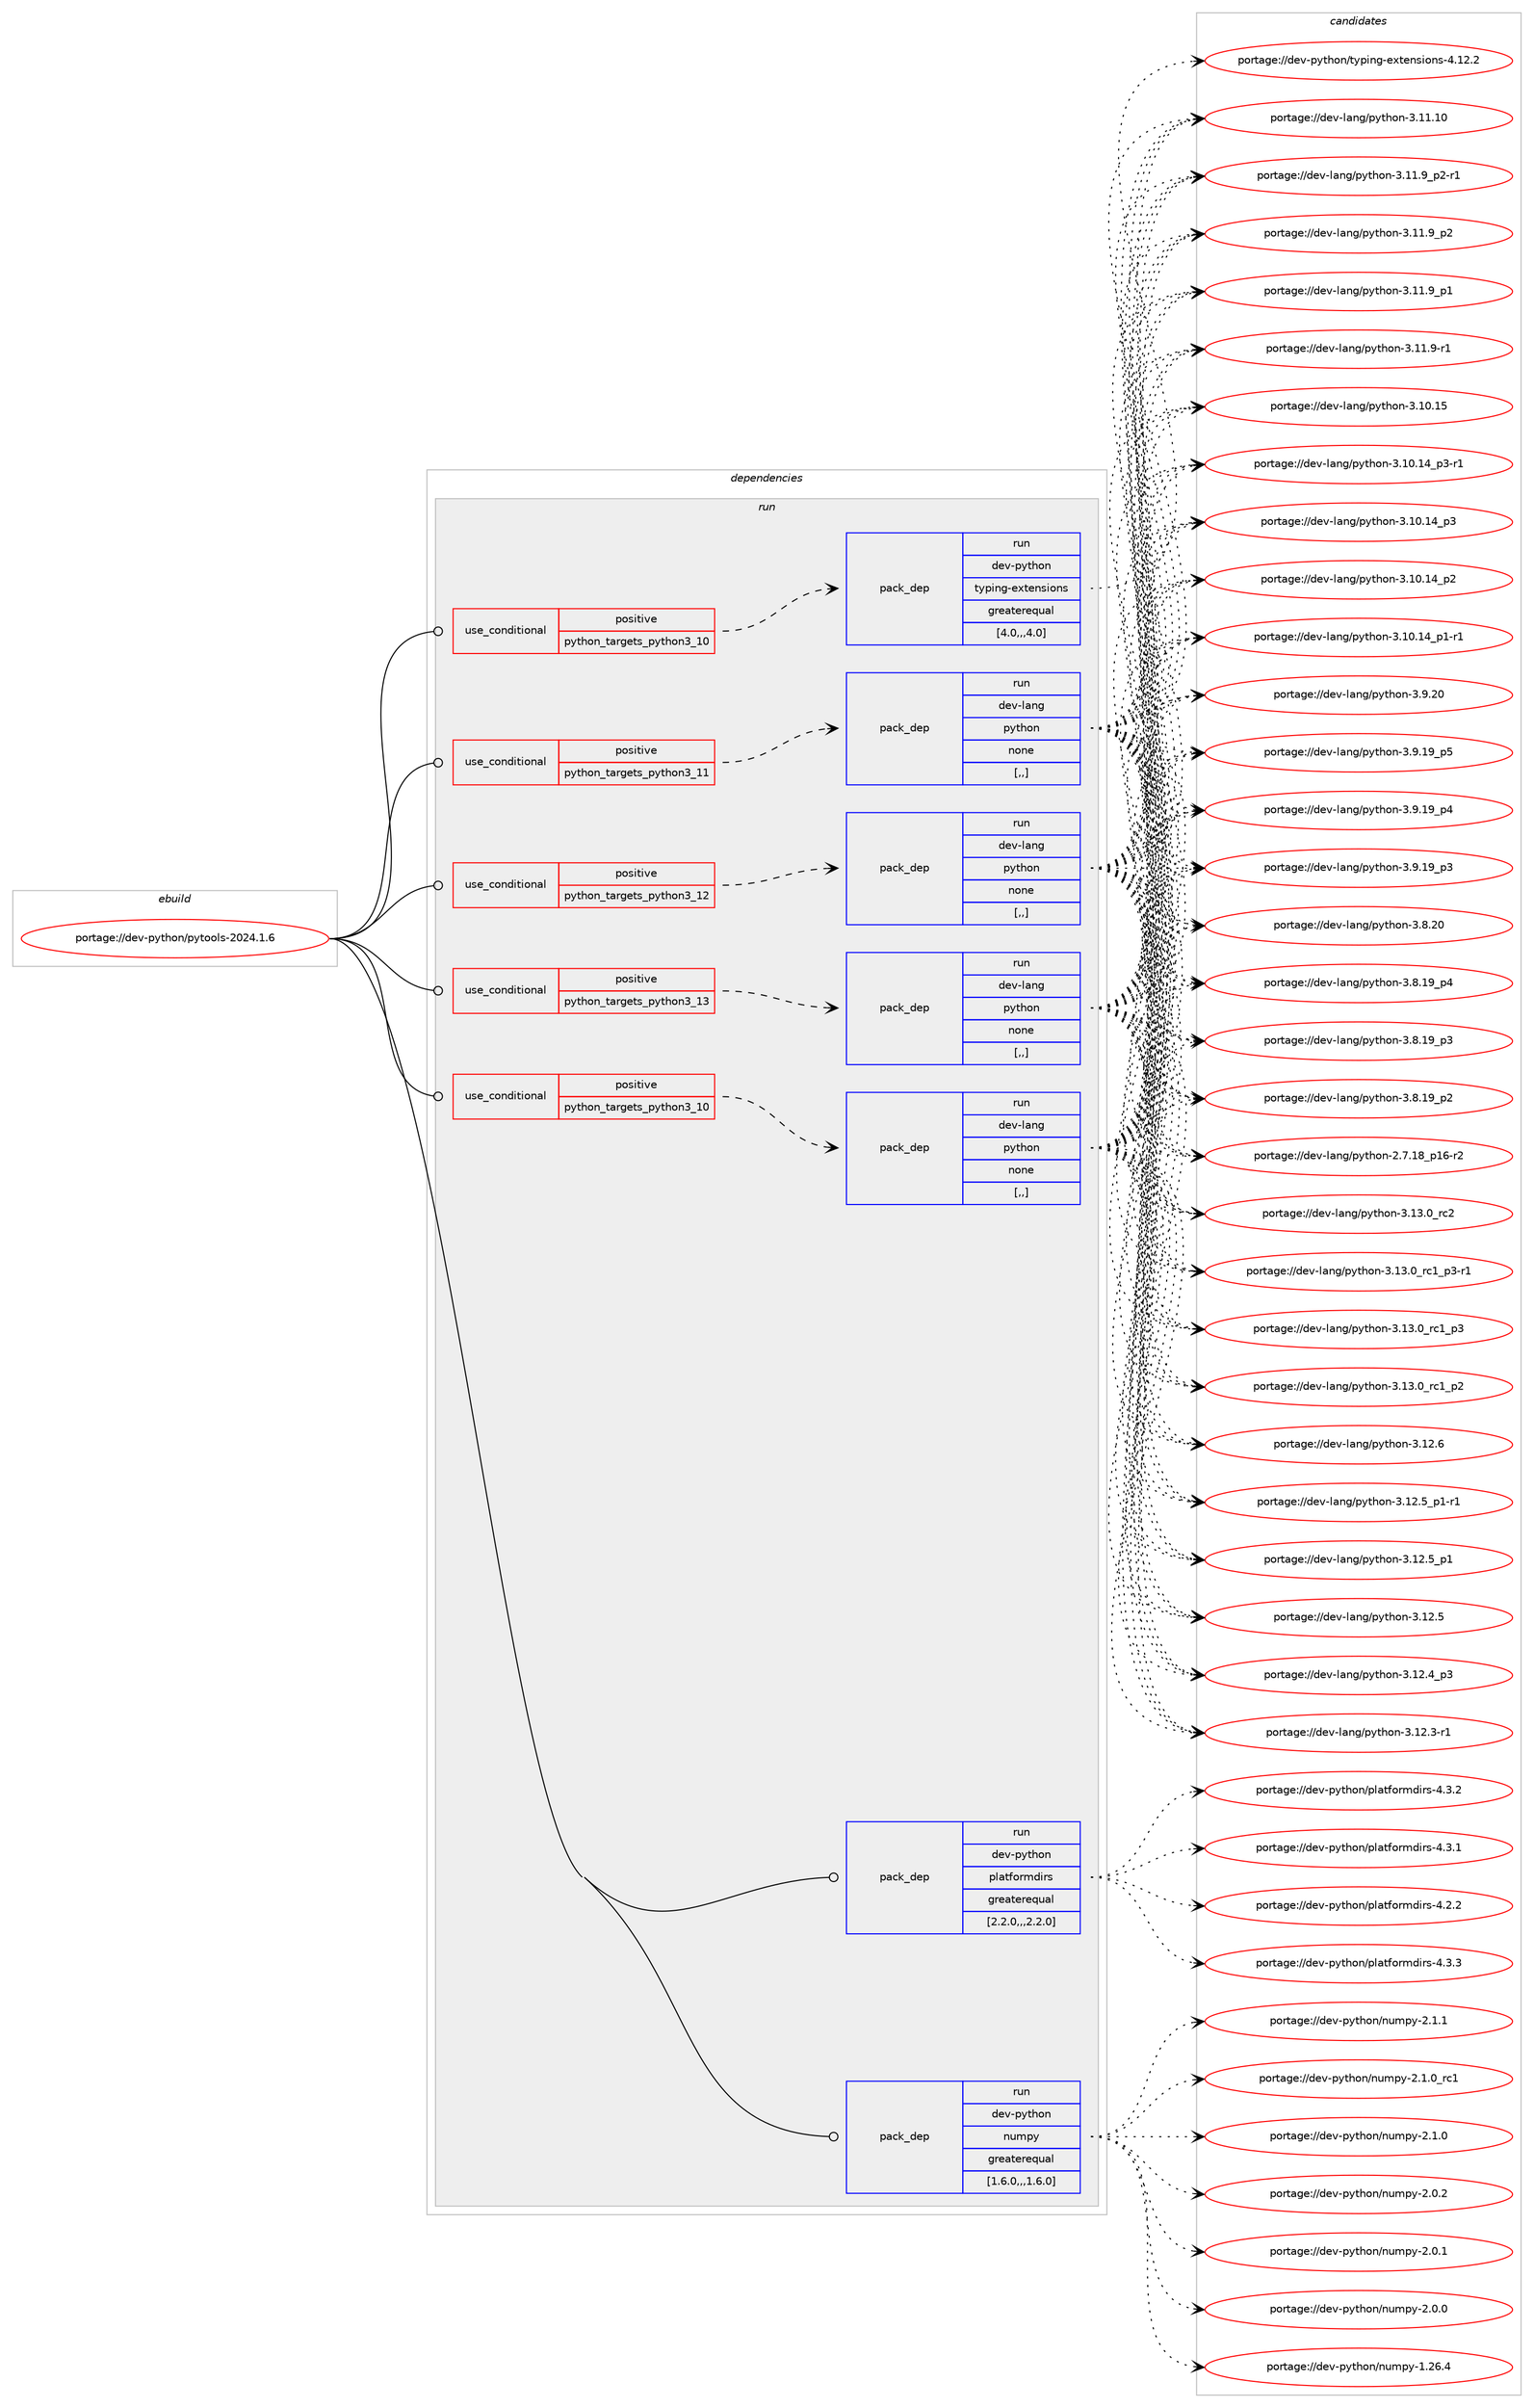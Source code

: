 digraph prolog {

# *************
# Graph options
# *************

newrank=true;
concentrate=true;
compound=true;
graph [rankdir=LR,fontname=Helvetica,fontsize=10,ranksep=1.5];#, ranksep=2.5, nodesep=0.2];
edge  [arrowhead=vee];
node  [fontname=Helvetica,fontsize=10];

# **********
# The ebuild
# **********

subgraph cluster_leftcol {
color=gray;
label=<<i>ebuild</i>>;
id [label="portage://dev-python/pytools-2024.1.6", color=red, width=4, href="../dev-python/pytools-2024.1.6.svg"];
}

# ****************
# The dependencies
# ****************

subgraph cluster_midcol {
color=gray;
label=<<i>dependencies</i>>;
subgraph cluster_compile {
fillcolor="#eeeeee";
style=filled;
label=<<i>compile</i>>;
}
subgraph cluster_compileandrun {
fillcolor="#eeeeee";
style=filled;
label=<<i>compile and run</i>>;
}
subgraph cluster_run {
fillcolor="#eeeeee";
style=filled;
label=<<i>run</i>>;
subgraph cond169138 {
dependency655933 [label=<<TABLE BORDER="0" CELLBORDER="1" CELLSPACING="0" CELLPADDING="4"><TR><TD ROWSPAN="3" CELLPADDING="10">use_conditional</TD></TR><TR><TD>positive</TD></TR><TR><TD>python_targets_python3_10</TD></TR></TABLE>>, shape=none, color=red];
subgraph pack481935 {
dependency655934 [label=<<TABLE BORDER="0" CELLBORDER="1" CELLSPACING="0" CELLPADDING="4" WIDTH="220"><TR><TD ROWSPAN="6" CELLPADDING="30">pack_dep</TD></TR><TR><TD WIDTH="110">run</TD></TR><TR><TD>dev-lang</TD></TR><TR><TD>python</TD></TR><TR><TD>none</TD></TR><TR><TD>[,,]</TD></TR></TABLE>>, shape=none, color=blue];
}
dependency655933:e -> dependency655934:w [weight=20,style="dashed",arrowhead="vee"];
}
id:e -> dependency655933:w [weight=20,style="solid",arrowhead="odot"];
subgraph cond169139 {
dependency655935 [label=<<TABLE BORDER="0" CELLBORDER="1" CELLSPACING="0" CELLPADDING="4"><TR><TD ROWSPAN="3" CELLPADDING="10">use_conditional</TD></TR><TR><TD>positive</TD></TR><TR><TD>python_targets_python3_10</TD></TR></TABLE>>, shape=none, color=red];
subgraph pack481936 {
dependency655936 [label=<<TABLE BORDER="0" CELLBORDER="1" CELLSPACING="0" CELLPADDING="4" WIDTH="220"><TR><TD ROWSPAN="6" CELLPADDING="30">pack_dep</TD></TR><TR><TD WIDTH="110">run</TD></TR><TR><TD>dev-python</TD></TR><TR><TD>typing-extensions</TD></TR><TR><TD>greaterequal</TD></TR><TR><TD>[4.0,,,4.0]</TD></TR></TABLE>>, shape=none, color=blue];
}
dependency655935:e -> dependency655936:w [weight=20,style="dashed",arrowhead="vee"];
}
id:e -> dependency655935:w [weight=20,style="solid",arrowhead="odot"];
subgraph cond169140 {
dependency655937 [label=<<TABLE BORDER="0" CELLBORDER="1" CELLSPACING="0" CELLPADDING="4"><TR><TD ROWSPAN="3" CELLPADDING="10">use_conditional</TD></TR><TR><TD>positive</TD></TR><TR><TD>python_targets_python3_11</TD></TR></TABLE>>, shape=none, color=red];
subgraph pack481937 {
dependency655938 [label=<<TABLE BORDER="0" CELLBORDER="1" CELLSPACING="0" CELLPADDING="4" WIDTH="220"><TR><TD ROWSPAN="6" CELLPADDING="30">pack_dep</TD></TR><TR><TD WIDTH="110">run</TD></TR><TR><TD>dev-lang</TD></TR><TR><TD>python</TD></TR><TR><TD>none</TD></TR><TR><TD>[,,]</TD></TR></TABLE>>, shape=none, color=blue];
}
dependency655937:e -> dependency655938:w [weight=20,style="dashed",arrowhead="vee"];
}
id:e -> dependency655937:w [weight=20,style="solid",arrowhead="odot"];
subgraph cond169141 {
dependency655939 [label=<<TABLE BORDER="0" CELLBORDER="1" CELLSPACING="0" CELLPADDING="4"><TR><TD ROWSPAN="3" CELLPADDING="10">use_conditional</TD></TR><TR><TD>positive</TD></TR><TR><TD>python_targets_python3_12</TD></TR></TABLE>>, shape=none, color=red];
subgraph pack481938 {
dependency655940 [label=<<TABLE BORDER="0" CELLBORDER="1" CELLSPACING="0" CELLPADDING="4" WIDTH="220"><TR><TD ROWSPAN="6" CELLPADDING="30">pack_dep</TD></TR><TR><TD WIDTH="110">run</TD></TR><TR><TD>dev-lang</TD></TR><TR><TD>python</TD></TR><TR><TD>none</TD></TR><TR><TD>[,,]</TD></TR></TABLE>>, shape=none, color=blue];
}
dependency655939:e -> dependency655940:w [weight=20,style="dashed",arrowhead="vee"];
}
id:e -> dependency655939:w [weight=20,style="solid",arrowhead="odot"];
subgraph cond169142 {
dependency655941 [label=<<TABLE BORDER="0" CELLBORDER="1" CELLSPACING="0" CELLPADDING="4"><TR><TD ROWSPAN="3" CELLPADDING="10">use_conditional</TD></TR><TR><TD>positive</TD></TR><TR><TD>python_targets_python3_13</TD></TR></TABLE>>, shape=none, color=red];
subgraph pack481939 {
dependency655942 [label=<<TABLE BORDER="0" CELLBORDER="1" CELLSPACING="0" CELLPADDING="4" WIDTH="220"><TR><TD ROWSPAN="6" CELLPADDING="30">pack_dep</TD></TR><TR><TD WIDTH="110">run</TD></TR><TR><TD>dev-lang</TD></TR><TR><TD>python</TD></TR><TR><TD>none</TD></TR><TR><TD>[,,]</TD></TR></TABLE>>, shape=none, color=blue];
}
dependency655941:e -> dependency655942:w [weight=20,style="dashed",arrowhead="vee"];
}
id:e -> dependency655941:w [weight=20,style="solid",arrowhead="odot"];
subgraph pack481940 {
dependency655943 [label=<<TABLE BORDER="0" CELLBORDER="1" CELLSPACING="0" CELLPADDING="4" WIDTH="220"><TR><TD ROWSPAN="6" CELLPADDING="30">pack_dep</TD></TR><TR><TD WIDTH="110">run</TD></TR><TR><TD>dev-python</TD></TR><TR><TD>numpy</TD></TR><TR><TD>greaterequal</TD></TR><TR><TD>[1.6.0,,,1.6.0]</TD></TR></TABLE>>, shape=none, color=blue];
}
id:e -> dependency655943:w [weight=20,style="solid",arrowhead="odot"];
subgraph pack481941 {
dependency655944 [label=<<TABLE BORDER="0" CELLBORDER="1" CELLSPACING="0" CELLPADDING="4" WIDTH="220"><TR><TD ROWSPAN="6" CELLPADDING="30">pack_dep</TD></TR><TR><TD WIDTH="110">run</TD></TR><TR><TD>dev-python</TD></TR><TR><TD>platformdirs</TD></TR><TR><TD>greaterequal</TD></TR><TR><TD>[2.2.0,,,2.2.0]</TD></TR></TABLE>>, shape=none, color=blue];
}
id:e -> dependency655944:w [weight=20,style="solid",arrowhead="odot"];
}
}

# **************
# The candidates
# **************

subgraph cluster_choices {
rank=same;
color=gray;
label=<<i>candidates</i>>;

subgraph choice481935 {
color=black;
nodesep=1;
choice10010111845108971101034711212111610411111045514649514648951149950 [label="portage://dev-lang/python-3.13.0_rc2", color=red, width=4,href="../dev-lang/python-3.13.0_rc2.svg"];
choice1001011184510897110103471121211161041111104551464951464895114994995112514511449 [label="portage://dev-lang/python-3.13.0_rc1_p3-r1", color=red, width=4,href="../dev-lang/python-3.13.0_rc1_p3-r1.svg"];
choice100101118451089711010347112121116104111110455146495146489511499499511251 [label="portage://dev-lang/python-3.13.0_rc1_p3", color=red, width=4,href="../dev-lang/python-3.13.0_rc1_p3.svg"];
choice100101118451089711010347112121116104111110455146495146489511499499511250 [label="portage://dev-lang/python-3.13.0_rc1_p2", color=red, width=4,href="../dev-lang/python-3.13.0_rc1_p2.svg"];
choice10010111845108971101034711212111610411111045514649504654 [label="portage://dev-lang/python-3.12.6", color=red, width=4,href="../dev-lang/python-3.12.6.svg"];
choice1001011184510897110103471121211161041111104551464950465395112494511449 [label="portage://dev-lang/python-3.12.5_p1-r1", color=red, width=4,href="../dev-lang/python-3.12.5_p1-r1.svg"];
choice100101118451089711010347112121116104111110455146495046539511249 [label="portage://dev-lang/python-3.12.5_p1", color=red, width=4,href="../dev-lang/python-3.12.5_p1.svg"];
choice10010111845108971101034711212111610411111045514649504653 [label="portage://dev-lang/python-3.12.5", color=red, width=4,href="../dev-lang/python-3.12.5.svg"];
choice100101118451089711010347112121116104111110455146495046529511251 [label="portage://dev-lang/python-3.12.4_p3", color=red, width=4,href="../dev-lang/python-3.12.4_p3.svg"];
choice100101118451089711010347112121116104111110455146495046514511449 [label="portage://dev-lang/python-3.12.3-r1", color=red, width=4,href="../dev-lang/python-3.12.3-r1.svg"];
choice1001011184510897110103471121211161041111104551464949464948 [label="portage://dev-lang/python-3.11.10", color=red, width=4,href="../dev-lang/python-3.11.10.svg"];
choice1001011184510897110103471121211161041111104551464949465795112504511449 [label="portage://dev-lang/python-3.11.9_p2-r1", color=red, width=4,href="../dev-lang/python-3.11.9_p2-r1.svg"];
choice100101118451089711010347112121116104111110455146494946579511250 [label="portage://dev-lang/python-3.11.9_p2", color=red, width=4,href="../dev-lang/python-3.11.9_p2.svg"];
choice100101118451089711010347112121116104111110455146494946579511249 [label="portage://dev-lang/python-3.11.9_p1", color=red, width=4,href="../dev-lang/python-3.11.9_p1.svg"];
choice100101118451089711010347112121116104111110455146494946574511449 [label="portage://dev-lang/python-3.11.9-r1", color=red, width=4,href="../dev-lang/python-3.11.9-r1.svg"];
choice1001011184510897110103471121211161041111104551464948464953 [label="portage://dev-lang/python-3.10.15", color=red, width=4,href="../dev-lang/python-3.10.15.svg"];
choice100101118451089711010347112121116104111110455146494846495295112514511449 [label="portage://dev-lang/python-3.10.14_p3-r1", color=red, width=4,href="../dev-lang/python-3.10.14_p3-r1.svg"];
choice10010111845108971101034711212111610411111045514649484649529511251 [label="portage://dev-lang/python-3.10.14_p3", color=red, width=4,href="../dev-lang/python-3.10.14_p3.svg"];
choice10010111845108971101034711212111610411111045514649484649529511250 [label="portage://dev-lang/python-3.10.14_p2", color=red, width=4,href="../dev-lang/python-3.10.14_p2.svg"];
choice100101118451089711010347112121116104111110455146494846495295112494511449 [label="portage://dev-lang/python-3.10.14_p1-r1", color=red, width=4,href="../dev-lang/python-3.10.14_p1-r1.svg"];
choice10010111845108971101034711212111610411111045514657465048 [label="portage://dev-lang/python-3.9.20", color=red, width=4,href="../dev-lang/python-3.9.20.svg"];
choice100101118451089711010347112121116104111110455146574649579511253 [label="portage://dev-lang/python-3.9.19_p5", color=red, width=4,href="../dev-lang/python-3.9.19_p5.svg"];
choice100101118451089711010347112121116104111110455146574649579511252 [label="portage://dev-lang/python-3.9.19_p4", color=red, width=4,href="../dev-lang/python-3.9.19_p4.svg"];
choice100101118451089711010347112121116104111110455146574649579511251 [label="portage://dev-lang/python-3.9.19_p3", color=red, width=4,href="../dev-lang/python-3.9.19_p3.svg"];
choice10010111845108971101034711212111610411111045514656465048 [label="portage://dev-lang/python-3.8.20", color=red, width=4,href="../dev-lang/python-3.8.20.svg"];
choice100101118451089711010347112121116104111110455146564649579511252 [label="portage://dev-lang/python-3.8.19_p4", color=red, width=4,href="../dev-lang/python-3.8.19_p4.svg"];
choice100101118451089711010347112121116104111110455146564649579511251 [label="portage://dev-lang/python-3.8.19_p3", color=red, width=4,href="../dev-lang/python-3.8.19_p3.svg"];
choice100101118451089711010347112121116104111110455146564649579511250 [label="portage://dev-lang/python-3.8.19_p2", color=red, width=4,href="../dev-lang/python-3.8.19_p2.svg"];
choice100101118451089711010347112121116104111110455046554649569511249544511450 [label="portage://dev-lang/python-2.7.18_p16-r2", color=red, width=4,href="../dev-lang/python-2.7.18_p16-r2.svg"];
dependency655934:e -> choice10010111845108971101034711212111610411111045514649514648951149950:w [style=dotted,weight="100"];
dependency655934:e -> choice1001011184510897110103471121211161041111104551464951464895114994995112514511449:w [style=dotted,weight="100"];
dependency655934:e -> choice100101118451089711010347112121116104111110455146495146489511499499511251:w [style=dotted,weight="100"];
dependency655934:e -> choice100101118451089711010347112121116104111110455146495146489511499499511250:w [style=dotted,weight="100"];
dependency655934:e -> choice10010111845108971101034711212111610411111045514649504654:w [style=dotted,weight="100"];
dependency655934:e -> choice1001011184510897110103471121211161041111104551464950465395112494511449:w [style=dotted,weight="100"];
dependency655934:e -> choice100101118451089711010347112121116104111110455146495046539511249:w [style=dotted,weight="100"];
dependency655934:e -> choice10010111845108971101034711212111610411111045514649504653:w [style=dotted,weight="100"];
dependency655934:e -> choice100101118451089711010347112121116104111110455146495046529511251:w [style=dotted,weight="100"];
dependency655934:e -> choice100101118451089711010347112121116104111110455146495046514511449:w [style=dotted,weight="100"];
dependency655934:e -> choice1001011184510897110103471121211161041111104551464949464948:w [style=dotted,weight="100"];
dependency655934:e -> choice1001011184510897110103471121211161041111104551464949465795112504511449:w [style=dotted,weight="100"];
dependency655934:e -> choice100101118451089711010347112121116104111110455146494946579511250:w [style=dotted,weight="100"];
dependency655934:e -> choice100101118451089711010347112121116104111110455146494946579511249:w [style=dotted,weight="100"];
dependency655934:e -> choice100101118451089711010347112121116104111110455146494946574511449:w [style=dotted,weight="100"];
dependency655934:e -> choice1001011184510897110103471121211161041111104551464948464953:w [style=dotted,weight="100"];
dependency655934:e -> choice100101118451089711010347112121116104111110455146494846495295112514511449:w [style=dotted,weight="100"];
dependency655934:e -> choice10010111845108971101034711212111610411111045514649484649529511251:w [style=dotted,weight="100"];
dependency655934:e -> choice10010111845108971101034711212111610411111045514649484649529511250:w [style=dotted,weight="100"];
dependency655934:e -> choice100101118451089711010347112121116104111110455146494846495295112494511449:w [style=dotted,weight="100"];
dependency655934:e -> choice10010111845108971101034711212111610411111045514657465048:w [style=dotted,weight="100"];
dependency655934:e -> choice100101118451089711010347112121116104111110455146574649579511253:w [style=dotted,weight="100"];
dependency655934:e -> choice100101118451089711010347112121116104111110455146574649579511252:w [style=dotted,weight="100"];
dependency655934:e -> choice100101118451089711010347112121116104111110455146574649579511251:w [style=dotted,weight="100"];
dependency655934:e -> choice10010111845108971101034711212111610411111045514656465048:w [style=dotted,weight="100"];
dependency655934:e -> choice100101118451089711010347112121116104111110455146564649579511252:w [style=dotted,weight="100"];
dependency655934:e -> choice100101118451089711010347112121116104111110455146564649579511251:w [style=dotted,weight="100"];
dependency655934:e -> choice100101118451089711010347112121116104111110455146564649579511250:w [style=dotted,weight="100"];
dependency655934:e -> choice100101118451089711010347112121116104111110455046554649569511249544511450:w [style=dotted,weight="100"];
}
subgraph choice481936 {
color=black;
nodesep=1;
choice10010111845112121116104111110471161211121051101034510112011610111011510511111011545524649504650 [label="portage://dev-python/typing-extensions-4.12.2", color=red, width=4,href="../dev-python/typing-extensions-4.12.2.svg"];
dependency655936:e -> choice10010111845112121116104111110471161211121051101034510112011610111011510511111011545524649504650:w [style=dotted,weight="100"];
}
subgraph choice481937 {
color=black;
nodesep=1;
choice10010111845108971101034711212111610411111045514649514648951149950 [label="portage://dev-lang/python-3.13.0_rc2", color=red, width=4,href="../dev-lang/python-3.13.0_rc2.svg"];
choice1001011184510897110103471121211161041111104551464951464895114994995112514511449 [label="portage://dev-lang/python-3.13.0_rc1_p3-r1", color=red, width=4,href="../dev-lang/python-3.13.0_rc1_p3-r1.svg"];
choice100101118451089711010347112121116104111110455146495146489511499499511251 [label="portage://dev-lang/python-3.13.0_rc1_p3", color=red, width=4,href="../dev-lang/python-3.13.0_rc1_p3.svg"];
choice100101118451089711010347112121116104111110455146495146489511499499511250 [label="portage://dev-lang/python-3.13.0_rc1_p2", color=red, width=4,href="../dev-lang/python-3.13.0_rc1_p2.svg"];
choice10010111845108971101034711212111610411111045514649504654 [label="portage://dev-lang/python-3.12.6", color=red, width=4,href="../dev-lang/python-3.12.6.svg"];
choice1001011184510897110103471121211161041111104551464950465395112494511449 [label="portage://dev-lang/python-3.12.5_p1-r1", color=red, width=4,href="../dev-lang/python-3.12.5_p1-r1.svg"];
choice100101118451089711010347112121116104111110455146495046539511249 [label="portage://dev-lang/python-3.12.5_p1", color=red, width=4,href="../dev-lang/python-3.12.5_p1.svg"];
choice10010111845108971101034711212111610411111045514649504653 [label="portage://dev-lang/python-3.12.5", color=red, width=4,href="../dev-lang/python-3.12.5.svg"];
choice100101118451089711010347112121116104111110455146495046529511251 [label="portage://dev-lang/python-3.12.4_p3", color=red, width=4,href="../dev-lang/python-3.12.4_p3.svg"];
choice100101118451089711010347112121116104111110455146495046514511449 [label="portage://dev-lang/python-3.12.3-r1", color=red, width=4,href="../dev-lang/python-3.12.3-r1.svg"];
choice1001011184510897110103471121211161041111104551464949464948 [label="portage://dev-lang/python-3.11.10", color=red, width=4,href="../dev-lang/python-3.11.10.svg"];
choice1001011184510897110103471121211161041111104551464949465795112504511449 [label="portage://dev-lang/python-3.11.9_p2-r1", color=red, width=4,href="../dev-lang/python-3.11.9_p2-r1.svg"];
choice100101118451089711010347112121116104111110455146494946579511250 [label="portage://dev-lang/python-3.11.9_p2", color=red, width=4,href="../dev-lang/python-3.11.9_p2.svg"];
choice100101118451089711010347112121116104111110455146494946579511249 [label="portage://dev-lang/python-3.11.9_p1", color=red, width=4,href="../dev-lang/python-3.11.9_p1.svg"];
choice100101118451089711010347112121116104111110455146494946574511449 [label="portage://dev-lang/python-3.11.9-r1", color=red, width=4,href="../dev-lang/python-3.11.9-r1.svg"];
choice1001011184510897110103471121211161041111104551464948464953 [label="portage://dev-lang/python-3.10.15", color=red, width=4,href="../dev-lang/python-3.10.15.svg"];
choice100101118451089711010347112121116104111110455146494846495295112514511449 [label="portage://dev-lang/python-3.10.14_p3-r1", color=red, width=4,href="../dev-lang/python-3.10.14_p3-r1.svg"];
choice10010111845108971101034711212111610411111045514649484649529511251 [label="portage://dev-lang/python-3.10.14_p3", color=red, width=4,href="../dev-lang/python-3.10.14_p3.svg"];
choice10010111845108971101034711212111610411111045514649484649529511250 [label="portage://dev-lang/python-3.10.14_p2", color=red, width=4,href="../dev-lang/python-3.10.14_p2.svg"];
choice100101118451089711010347112121116104111110455146494846495295112494511449 [label="portage://dev-lang/python-3.10.14_p1-r1", color=red, width=4,href="../dev-lang/python-3.10.14_p1-r1.svg"];
choice10010111845108971101034711212111610411111045514657465048 [label="portage://dev-lang/python-3.9.20", color=red, width=4,href="../dev-lang/python-3.9.20.svg"];
choice100101118451089711010347112121116104111110455146574649579511253 [label="portage://dev-lang/python-3.9.19_p5", color=red, width=4,href="../dev-lang/python-3.9.19_p5.svg"];
choice100101118451089711010347112121116104111110455146574649579511252 [label="portage://dev-lang/python-3.9.19_p4", color=red, width=4,href="../dev-lang/python-3.9.19_p4.svg"];
choice100101118451089711010347112121116104111110455146574649579511251 [label="portage://dev-lang/python-3.9.19_p3", color=red, width=4,href="../dev-lang/python-3.9.19_p3.svg"];
choice10010111845108971101034711212111610411111045514656465048 [label="portage://dev-lang/python-3.8.20", color=red, width=4,href="../dev-lang/python-3.8.20.svg"];
choice100101118451089711010347112121116104111110455146564649579511252 [label="portage://dev-lang/python-3.8.19_p4", color=red, width=4,href="../dev-lang/python-3.8.19_p4.svg"];
choice100101118451089711010347112121116104111110455146564649579511251 [label="portage://dev-lang/python-3.8.19_p3", color=red, width=4,href="../dev-lang/python-3.8.19_p3.svg"];
choice100101118451089711010347112121116104111110455146564649579511250 [label="portage://dev-lang/python-3.8.19_p2", color=red, width=4,href="../dev-lang/python-3.8.19_p2.svg"];
choice100101118451089711010347112121116104111110455046554649569511249544511450 [label="portage://dev-lang/python-2.7.18_p16-r2", color=red, width=4,href="../dev-lang/python-2.7.18_p16-r2.svg"];
dependency655938:e -> choice10010111845108971101034711212111610411111045514649514648951149950:w [style=dotted,weight="100"];
dependency655938:e -> choice1001011184510897110103471121211161041111104551464951464895114994995112514511449:w [style=dotted,weight="100"];
dependency655938:e -> choice100101118451089711010347112121116104111110455146495146489511499499511251:w [style=dotted,weight="100"];
dependency655938:e -> choice100101118451089711010347112121116104111110455146495146489511499499511250:w [style=dotted,weight="100"];
dependency655938:e -> choice10010111845108971101034711212111610411111045514649504654:w [style=dotted,weight="100"];
dependency655938:e -> choice1001011184510897110103471121211161041111104551464950465395112494511449:w [style=dotted,weight="100"];
dependency655938:e -> choice100101118451089711010347112121116104111110455146495046539511249:w [style=dotted,weight="100"];
dependency655938:e -> choice10010111845108971101034711212111610411111045514649504653:w [style=dotted,weight="100"];
dependency655938:e -> choice100101118451089711010347112121116104111110455146495046529511251:w [style=dotted,weight="100"];
dependency655938:e -> choice100101118451089711010347112121116104111110455146495046514511449:w [style=dotted,weight="100"];
dependency655938:e -> choice1001011184510897110103471121211161041111104551464949464948:w [style=dotted,weight="100"];
dependency655938:e -> choice1001011184510897110103471121211161041111104551464949465795112504511449:w [style=dotted,weight="100"];
dependency655938:e -> choice100101118451089711010347112121116104111110455146494946579511250:w [style=dotted,weight="100"];
dependency655938:e -> choice100101118451089711010347112121116104111110455146494946579511249:w [style=dotted,weight="100"];
dependency655938:e -> choice100101118451089711010347112121116104111110455146494946574511449:w [style=dotted,weight="100"];
dependency655938:e -> choice1001011184510897110103471121211161041111104551464948464953:w [style=dotted,weight="100"];
dependency655938:e -> choice100101118451089711010347112121116104111110455146494846495295112514511449:w [style=dotted,weight="100"];
dependency655938:e -> choice10010111845108971101034711212111610411111045514649484649529511251:w [style=dotted,weight="100"];
dependency655938:e -> choice10010111845108971101034711212111610411111045514649484649529511250:w [style=dotted,weight="100"];
dependency655938:e -> choice100101118451089711010347112121116104111110455146494846495295112494511449:w [style=dotted,weight="100"];
dependency655938:e -> choice10010111845108971101034711212111610411111045514657465048:w [style=dotted,weight="100"];
dependency655938:e -> choice100101118451089711010347112121116104111110455146574649579511253:w [style=dotted,weight="100"];
dependency655938:e -> choice100101118451089711010347112121116104111110455146574649579511252:w [style=dotted,weight="100"];
dependency655938:e -> choice100101118451089711010347112121116104111110455146574649579511251:w [style=dotted,weight="100"];
dependency655938:e -> choice10010111845108971101034711212111610411111045514656465048:w [style=dotted,weight="100"];
dependency655938:e -> choice100101118451089711010347112121116104111110455146564649579511252:w [style=dotted,weight="100"];
dependency655938:e -> choice100101118451089711010347112121116104111110455146564649579511251:w [style=dotted,weight="100"];
dependency655938:e -> choice100101118451089711010347112121116104111110455146564649579511250:w [style=dotted,weight="100"];
dependency655938:e -> choice100101118451089711010347112121116104111110455046554649569511249544511450:w [style=dotted,weight="100"];
}
subgraph choice481938 {
color=black;
nodesep=1;
choice10010111845108971101034711212111610411111045514649514648951149950 [label="portage://dev-lang/python-3.13.0_rc2", color=red, width=4,href="../dev-lang/python-3.13.0_rc2.svg"];
choice1001011184510897110103471121211161041111104551464951464895114994995112514511449 [label="portage://dev-lang/python-3.13.0_rc1_p3-r1", color=red, width=4,href="../dev-lang/python-3.13.0_rc1_p3-r1.svg"];
choice100101118451089711010347112121116104111110455146495146489511499499511251 [label="portage://dev-lang/python-3.13.0_rc1_p3", color=red, width=4,href="../dev-lang/python-3.13.0_rc1_p3.svg"];
choice100101118451089711010347112121116104111110455146495146489511499499511250 [label="portage://dev-lang/python-3.13.0_rc1_p2", color=red, width=4,href="../dev-lang/python-3.13.0_rc1_p2.svg"];
choice10010111845108971101034711212111610411111045514649504654 [label="portage://dev-lang/python-3.12.6", color=red, width=4,href="../dev-lang/python-3.12.6.svg"];
choice1001011184510897110103471121211161041111104551464950465395112494511449 [label="portage://dev-lang/python-3.12.5_p1-r1", color=red, width=4,href="../dev-lang/python-3.12.5_p1-r1.svg"];
choice100101118451089711010347112121116104111110455146495046539511249 [label="portage://dev-lang/python-3.12.5_p1", color=red, width=4,href="../dev-lang/python-3.12.5_p1.svg"];
choice10010111845108971101034711212111610411111045514649504653 [label="portage://dev-lang/python-3.12.5", color=red, width=4,href="../dev-lang/python-3.12.5.svg"];
choice100101118451089711010347112121116104111110455146495046529511251 [label="portage://dev-lang/python-3.12.4_p3", color=red, width=4,href="../dev-lang/python-3.12.4_p3.svg"];
choice100101118451089711010347112121116104111110455146495046514511449 [label="portage://dev-lang/python-3.12.3-r1", color=red, width=4,href="../dev-lang/python-3.12.3-r1.svg"];
choice1001011184510897110103471121211161041111104551464949464948 [label="portage://dev-lang/python-3.11.10", color=red, width=4,href="../dev-lang/python-3.11.10.svg"];
choice1001011184510897110103471121211161041111104551464949465795112504511449 [label="portage://dev-lang/python-3.11.9_p2-r1", color=red, width=4,href="../dev-lang/python-3.11.9_p2-r1.svg"];
choice100101118451089711010347112121116104111110455146494946579511250 [label="portage://dev-lang/python-3.11.9_p2", color=red, width=4,href="../dev-lang/python-3.11.9_p2.svg"];
choice100101118451089711010347112121116104111110455146494946579511249 [label="portage://dev-lang/python-3.11.9_p1", color=red, width=4,href="../dev-lang/python-3.11.9_p1.svg"];
choice100101118451089711010347112121116104111110455146494946574511449 [label="portage://dev-lang/python-3.11.9-r1", color=red, width=4,href="../dev-lang/python-3.11.9-r1.svg"];
choice1001011184510897110103471121211161041111104551464948464953 [label="portage://dev-lang/python-3.10.15", color=red, width=4,href="../dev-lang/python-3.10.15.svg"];
choice100101118451089711010347112121116104111110455146494846495295112514511449 [label="portage://dev-lang/python-3.10.14_p3-r1", color=red, width=4,href="../dev-lang/python-3.10.14_p3-r1.svg"];
choice10010111845108971101034711212111610411111045514649484649529511251 [label="portage://dev-lang/python-3.10.14_p3", color=red, width=4,href="../dev-lang/python-3.10.14_p3.svg"];
choice10010111845108971101034711212111610411111045514649484649529511250 [label="portage://dev-lang/python-3.10.14_p2", color=red, width=4,href="../dev-lang/python-3.10.14_p2.svg"];
choice100101118451089711010347112121116104111110455146494846495295112494511449 [label="portage://dev-lang/python-3.10.14_p1-r1", color=red, width=4,href="../dev-lang/python-3.10.14_p1-r1.svg"];
choice10010111845108971101034711212111610411111045514657465048 [label="portage://dev-lang/python-3.9.20", color=red, width=4,href="../dev-lang/python-3.9.20.svg"];
choice100101118451089711010347112121116104111110455146574649579511253 [label="portage://dev-lang/python-3.9.19_p5", color=red, width=4,href="../dev-lang/python-3.9.19_p5.svg"];
choice100101118451089711010347112121116104111110455146574649579511252 [label="portage://dev-lang/python-3.9.19_p4", color=red, width=4,href="../dev-lang/python-3.9.19_p4.svg"];
choice100101118451089711010347112121116104111110455146574649579511251 [label="portage://dev-lang/python-3.9.19_p3", color=red, width=4,href="../dev-lang/python-3.9.19_p3.svg"];
choice10010111845108971101034711212111610411111045514656465048 [label="portage://dev-lang/python-3.8.20", color=red, width=4,href="../dev-lang/python-3.8.20.svg"];
choice100101118451089711010347112121116104111110455146564649579511252 [label="portage://dev-lang/python-3.8.19_p4", color=red, width=4,href="../dev-lang/python-3.8.19_p4.svg"];
choice100101118451089711010347112121116104111110455146564649579511251 [label="portage://dev-lang/python-3.8.19_p3", color=red, width=4,href="../dev-lang/python-3.8.19_p3.svg"];
choice100101118451089711010347112121116104111110455146564649579511250 [label="portage://dev-lang/python-3.8.19_p2", color=red, width=4,href="../dev-lang/python-3.8.19_p2.svg"];
choice100101118451089711010347112121116104111110455046554649569511249544511450 [label="portage://dev-lang/python-2.7.18_p16-r2", color=red, width=4,href="../dev-lang/python-2.7.18_p16-r2.svg"];
dependency655940:e -> choice10010111845108971101034711212111610411111045514649514648951149950:w [style=dotted,weight="100"];
dependency655940:e -> choice1001011184510897110103471121211161041111104551464951464895114994995112514511449:w [style=dotted,weight="100"];
dependency655940:e -> choice100101118451089711010347112121116104111110455146495146489511499499511251:w [style=dotted,weight="100"];
dependency655940:e -> choice100101118451089711010347112121116104111110455146495146489511499499511250:w [style=dotted,weight="100"];
dependency655940:e -> choice10010111845108971101034711212111610411111045514649504654:w [style=dotted,weight="100"];
dependency655940:e -> choice1001011184510897110103471121211161041111104551464950465395112494511449:w [style=dotted,weight="100"];
dependency655940:e -> choice100101118451089711010347112121116104111110455146495046539511249:w [style=dotted,weight="100"];
dependency655940:e -> choice10010111845108971101034711212111610411111045514649504653:w [style=dotted,weight="100"];
dependency655940:e -> choice100101118451089711010347112121116104111110455146495046529511251:w [style=dotted,weight="100"];
dependency655940:e -> choice100101118451089711010347112121116104111110455146495046514511449:w [style=dotted,weight="100"];
dependency655940:e -> choice1001011184510897110103471121211161041111104551464949464948:w [style=dotted,weight="100"];
dependency655940:e -> choice1001011184510897110103471121211161041111104551464949465795112504511449:w [style=dotted,weight="100"];
dependency655940:e -> choice100101118451089711010347112121116104111110455146494946579511250:w [style=dotted,weight="100"];
dependency655940:e -> choice100101118451089711010347112121116104111110455146494946579511249:w [style=dotted,weight="100"];
dependency655940:e -> choice100101118451089711010347112121116104111110455146494946574511449:w [style=dotted,weight="100"];
dependency655940:e -> choice1001011184510897110103471121211161041111104551464948464953:w [style=dotted,weight="100"];
dependency655940:e -> choice100101118451089711010347112121116104111110455146494846495295112514511449:w [style=dotted,weight="100"];
dependency655940:e -> choice10010111845108971101034711212111610411111045514649484649529511251:w [style=dotted,weight="100"];
dependency655940:e -> choice10010111845108971101034711212111610411111045514649484649529511250:w [style=dotted,weight="100"];
dependency655940:e -> choice100101118451089711010347112121116104111110455146494846495295112494511449:w [style=dotted,weight="100"];
dependency655940:e -> choice10010111845108971101034711212111610411111045514657465048:w [style=dotted,weight="100"];
dependency655940:e -> choice100101118451089711010347112121116104111110455146574649579511253:w [style=dotted,weight="100"];
dependency655940:e -> choice100101118451089711010347112121116104111110455146574649579511252:w [style=dotted,weight="100"];
dependency655940:e -> choice100101118451089711010347112121116104111110455146574649579511251:w [style=dotted,weight="100"];
dependency655940:e -> choice10010111845108971101034711212111610411111045514656465048:w [style=dotted,weight="100"];
dependency655940:e -> choice100101118451089711010347112121116104111110455146564649579511252:w [style=dotted,weight="100"];
dependency655940:e -> choice100101118451089711010347112121116104111110455146564649579511251:w [style=dotted,weight="100"];
dependency655940:e -> choice100101118451089711010347112121116104111110455146564649579511250:w [style=dotted,weight="100"];
dependency655940:e -> choice100101118451089711010347112121116104111110455046554649569511249544511450:w [style=dotted,weight="100"];
}
subgraph choice481939 {
color=black;
nodesep=1;
choice10010111845108971101034711212111610411111045514649514648951149950 [label="portage://dev-lang/python-3.13.0_rc2", color=red, width=4,href="../dev-lang/python-3.13.0_rc2.svg"];
choice1001011184510897110103471121211161041111104551464951464895114994995112514511449 [label="portage://dev-lang/python-3.13.0_rc1_p3-r1", color=red, width=4,href="../dev-lang/python-3.13.0_rc1_p3-r1.svg"];
choice100101118451089711010347112121116104111110455146495146489511499499511251 [label="portage://dev-lang/python-3.13.0_rc1_p3", color=red, width=4,href="../dev-lang/python-3.13.0_rc1_p3.svg"];
choice100101118451089711010347112121116104111110455146495146489511499499511250 [label="portage://dev-lang/python-3.13.0_rc1_p2", color=red, width=4,href="../dev-lang/python-3.13.0_rc1_p2.svg"];
choice10010111845108971101034711212111610411111045514649504654 [label="portage://dev-lang/python-3.12.6", color=red, width=4,href="../dev-lang/python-3.12.6.svg"];
choice1001011184510897110103471121211161041111104551464950465395112494511449 [label="portage://dev-lang/python-3.12.5_p1-r1", color=red, width=4,href="../dev-lang/python-3.12.5_p1-r1.svg"];
choice100101118451089711010347112121116104111110455146495046539511249 [label="portage://dev-lang/python-3.12.5_p1", color=red, width=4,href="../dev-lang/python-3.12.5_p1.svg"];
choice10010111845108971101034711212111610411111045514649504653 [label="portage://dev-lang/python-3.12.5", color=red, width=4,href="../dev-lang/python-3.12.5.svg"];
choice100101118451089711010347112121116104111110455146495046529511251 [label="portage://dev-lang/python-3.12.4_p3", color=red, width=4,href="../dev-lang/python-3.12.4_p3.svg"];
choice100101118451089711010347112121116104111110455146495046514511449 [label="portage://dev-lang/python-3.12.3-r1", color=red, width=4,href="../dev-lang/python-3.12.3-r1.svg"];
choice1001011184510897110103471121211161041111104551464949464948 [label="portage://dev-lang/python-3.11.10", color=red, width=4,href="../dev-lang/python-3.11.10.svg"];
choice1001011184510897110103471121211161041111104551464949465795112504511449 [label="portage://dev-lang/python-3.11.9_p2-r1", color=red, width=4,href="../dev-lang/python-3.11.9_p2-r1.svg"];
choice100101118451089711010347112121116104111110455146494946579511250 [label="portage://dev-lang/python-3.11.9_p2", color=red, width=4,href="../dev-lang/python-3.11.9_p2.svg"];
choice100101118451089711010347112121116104111110455146494946579511249 [label="portage://dev-lang/python-3.11.9_p1", color=red, width=4,href="../dev-lang/python-3.11.9_p1.svg"];
choice100101118451089711010347112121116104111110455146494946574511449 [label="portage://dev-lang/python-3.11.9-r1", color=red, width=4,href="../dev-lang/python-3.11.9-r1.svg"];
choice1001011184510897110103471121211161041111104551464948464953 [label="portage://dev-lang/python-3.10.15", color=red, width=4,href="../dev-lang/python-3.10.15.svg"];
choice100101118451089711010347112121116104111110455146494846495295112514511449 [label="portage://dev-lang/python-3.10.14_p3-r1", color=red, width=4,href="../dev-lang/python-3.10.14_p3-r1.svg"];
choice10010111845108971101034711212111610411111045514649484649529511251 [label="portage://dev-lang/python-3.10.14_p3", color=red, width=4,href="../dev-lang/python-3.10.14_p3.svg"];
choice10010111845108971101034711212111610411111045514649484649529511250 [label="portage://dev-lang/python-3.10.14_p2", color=red, width=4,href="../dev-lang/python-3.10.14_p2.svg"];
choice100101118451089711010347112121116104111110455146494846495295112494511449 [label="portage://dev-lang/python-3.10.14_p1-r1", color=red, width=4,href="../dev-lang/python-3.10.14_p1-r1.svg"];
choice10010111845108971101034711212111610411111045514657465048 [label="portage://dev-lang/python-3.9.20", color=red, width=4,href="../dev-lang/python-3.9.20.svg"];
choice100101118451089711010347112121116104111110455146574649579511253 [label="portage://dev-lang/python-3.9.19_p5", color=red, width=4,href="../dev-lang/python-3.9.19_p5.svg"];
choice100101118451089711010347112121116104111110455146574649579511252 [label="portage://dev-lang/python-3.9.19_p4", color=red, width=4,href="../dev-lang/python-3.9.19_p4.svg"];
choice100101118451089711010347112121116104111110455146574649579511251 [label="portage://dev-lang/python-3.9.19_p3", color=red, width=4,href="../dev-lang/python-3.9.19_p3.svg"];
choice10010111845108971101034711212111610411111045514656465048 [label="portage://dev-lang/python-3.8.20", color=red, width=4,href="../dev-lang/python-3.8.20.svg"];
choice100101118451089711010347112121116104111110455146564649579511252 [label="portage://dev-lang/python-3.8.19_p4", color=red, width=4,href="../dev-lang/python-3.8.19_p4.svg"];
choice100101118451089711010347112121116104111110455146564649579511251 [label="portage://dev-lang/python-3.8.19_p3", color=red, width=4,href="../dev-lang/python-3.8.19_p3.svg"];
choice100101118451089711010347112121116104111110455146564649579511250 [label="portage://dev-lang/python-3.8.19_p2", color=red, width=4,href="../dev-lang/python-3.8.19_p2.svg"];
choice100101118451089711010347112121116104111110455046554649569511249544511450 [label="portage://dev-lang/python-2.7.18_p16-r2", color=red, width=4,href="../dev-lang/python-2.7.18_p16-r2.svg"];
dependency655942:e -> choice10010111845108971101034711212111610411111045514649514648951149950:w [style=dotted,weight="100"];
dependency655942:e -> choice1001011184510897110103471121211161041111104551464951464895114994995112514511449:w [style=dotted,weight="100"];
dependency655942:e -> choice100101118451089711010347112121116104111110455146495146489511499499511251:w [style=dotted,weight="100"];
dependency655942:e -> choice100101118451089711010347112121116104111110455146495146489511499499511250:w [style=dotted,weight="100"];
dependency655942:e -> choice10010111845108971101034711212111610411111045514649504654:w [style=dotted,weight="100"];
dependency655942:e -> choice1001011184510897110103471121211161041111104551464950465395112494511449:w [style=dotted,weight="100"];
dependency655942:e -> choice100101118451089711010347112121116104111110455146495046539511249:w [style=dotted,weight="100"];
dependency655942:e -> choice10010111845108971101034711212111610411111045514649504653:w [style=dotted,weight="100"];
dependency655942:e -> choice100101118451089711010347112121116104111110455146495046529511251:w [style=dotted,weight="100"];
dependency655942:e -> choice100101118451089711010347112121116104111110455146495046514511449:w [style=dotted,weight="100"];
dependency655942:e -> choice1001011184510897110103471121211161041111104551464949464948:w [style=dotted,weight="100"];
dependency655942:e -> choice1001011184510897110103471121211161041111104551464949465795112504511449:w [style=dotted,weight="100"];
dependency655942:e -> choice100101118451089711010347112121116104111110455146494946579511250:w [style=dotted,weight="100"];
dependency655942:e -> choice100101118451089711010347112121116104111110455146494946579511249:w [style=dotted,weight="100"];
dependency655942:e -> choice100101118451089711010347112121116104111110455146494946574511449:w [style=dotted,weight="100"];
dependency655942:e -> choice1001011184510897110103471121211161041111104551464948464953:w [style=dotted,weight="100"];
dependency655942:e -> choice100101118451089711010347112121116104111110455146494846495295112514511449:w [style=dotted,weight="100"];
dependency655942:e -> choice10010111845108971101034711212111610411111045514649484649529511251:w [style=dotted,weight="100"];
dependency655942:e -> choice10010111845108971101034711212111610411111045514649484649529511250:w [style=dotted,weight="100"];
dependency655942:e -> choice100101118451089711010347112121116104111110455146494846495295112494511449:w [style=dotted,weight="100"];
dependency655942:e -> choice10010111845108971101034711212111610411111045514657465048:w [style=dotted,weight="100"];
dependency655942:e -> choice100101118451089711010347112121116104111110455146574649579511253:w [style=dotted,weight="100"];
dependency655942:e -> choice100101118451089711010347112121116104111110455146574649579511252:w [style=dotted,weight="100"];
dependency655942:e -> choice100101118451089711010347112121116104111110455146574649579511251:w [style=dotted,weight="100"];
dependency655942:e -> choice10010111845108971101034711212111610411111045514656465048:w [style=dotted,weight="100"];
dependency655942:e -> choice100101118451089711010347112121116104111110455146564649579511252:w [style=dotted,weight="100"];
dependency655942:e -> choice100101118451089711010347112121116104111110455146564649579511251:w [style=dotted,weight="100"];
dependency655942:e -> choice100101118451089711010347112121116104111110455146564649579511250:w [style=dotted,weight="100"];
dependency655942:e -> choice100101118451089711010347112121116104111110455046554649569511249544511450:w [style=dotted,weight="100"];
}
subgraph choice481940 {
color=black;
nodesep=1;
choice1001011184511212111610411111047110117109112121455046494649 [label="portage://dev-python/numpy-2.1.1", color=red, width=4,href="../dev-python/numpy-2.1.1.svg"];
choice1001011184511212111610411111047110117109112121455046494648951149949 [label="portage://dev-python/numpy-2.1.0_rc1", color=red, width=4,href="../dev-python/numpy-2.1.0_rc1.svg"];
choice1001011184511212111610411111047110117109112121455046494648 [label="portage://dev-python/numpy-2.1.0", color=red, width=4,href="../dev-python/numpy-2.1.0.svg"];
choice1001011184511212111610411111047110117109112121455046484650 [label="portage://dev-python/numpy-2.0.2", color=red, width=4,href="../dev-python/numpy-2.0.2.svg"];
choice1001011184511212111610411111047110117109112121455046484649 [label="portage://dev-python/numpy-2.0.1", color=red, width=4,href="../dev-python/numpy-2.0.1.svg"];
choice1001011184511212111610411111047110117109112121455046484648 [label="portage://dev-python/numpy-2.0.0", color=red, width=4,href="../dev-python/numpy-2.0.0.svg"];
choice100101118451121211161041111104711011710911212145494650544652 [label="portage://dev-python/numpy-1.26.4", color=red, width=4,href="../dev-python/numpy-1.26.4.svg"];
dependency655943:e -> choice1001011184511212111610411111047110117109112121455046494649:w [style=dotted,weight="100"];
dependency655943:e -> choice1001011184511212111610411111047110117109112121455046494648951149949:w [style=dotted,weight="100"];
dependency655943:e -> choice1001011184511212111610411111047110117109112121455046494648:w [style=dotted,weight="100"];
dependency655943:e -> choice1001011184511212111610411111047110117109112121455046484650:w [style=dotted,weight="100"];
dependency655943:e -> choice1001011184511212111610411111047110117109112121455046484649:w [style=dotted,weight="100"];
dependency655943:e -> choice1001011184511212111610411111047110117109112121455046484648:w [style=dotted,weight="100"];
dependency655943:e -> choice100101118451121211161041111104711011710911212145494650544652:w [style=dotted,weight="100"];
}
subgraph choice481941 {
color=black;
nodesep=1;
choice100101118451121211161041111104711210897116102111114109100105114115455246514651 [label="portage://dev-python/platformdirs-4.3.3", color=red, width=4,href="../dev-python/platformdirs-4.3.3.svg"];
choice100101118451121211161041111104711210897116102111114109100105114115455246514650 [label="portage://dev-python/platformdirs-4.3.2", color=red, width=4,href="../dev-python/platformdirs-4.3.2.svg"];
choice100101118451121211161041111104711210897116102111114109100105114115455246514649 [label="portage://dev-python/platformdirs-4.3.1", color=red, width=4,href="../dev-python/platformdirs-4.3.1.svg"];
choice100101118451121211161041111104711210897116102111114109100105114115455246504650 [label="portage://dev-python/platformdirs-4.2.2", color=red, width=4,href="../dev-python/platformdirs-4.2.2.svg"];
dependency655944:e -> choice100101118451121211161041111104711210897116102111114109100105114115455246514651:w [style=dotted,weight="100"];
dependency655944:e -> choice100101118451121211161041111104711210897116102111114109100105114115455246514650:w [style=dotted,weight="100"];
dependency655944:e -> choice100101118451121211161041111104711210897116102111114109100105114115455246514649:w [style=dotted,weight="100"];
dependency655944:e -> choice100101118451121211161041111104711210897116102111114109100105114115455246504650:w [style=dotted,weight="100"];
}
}

}
